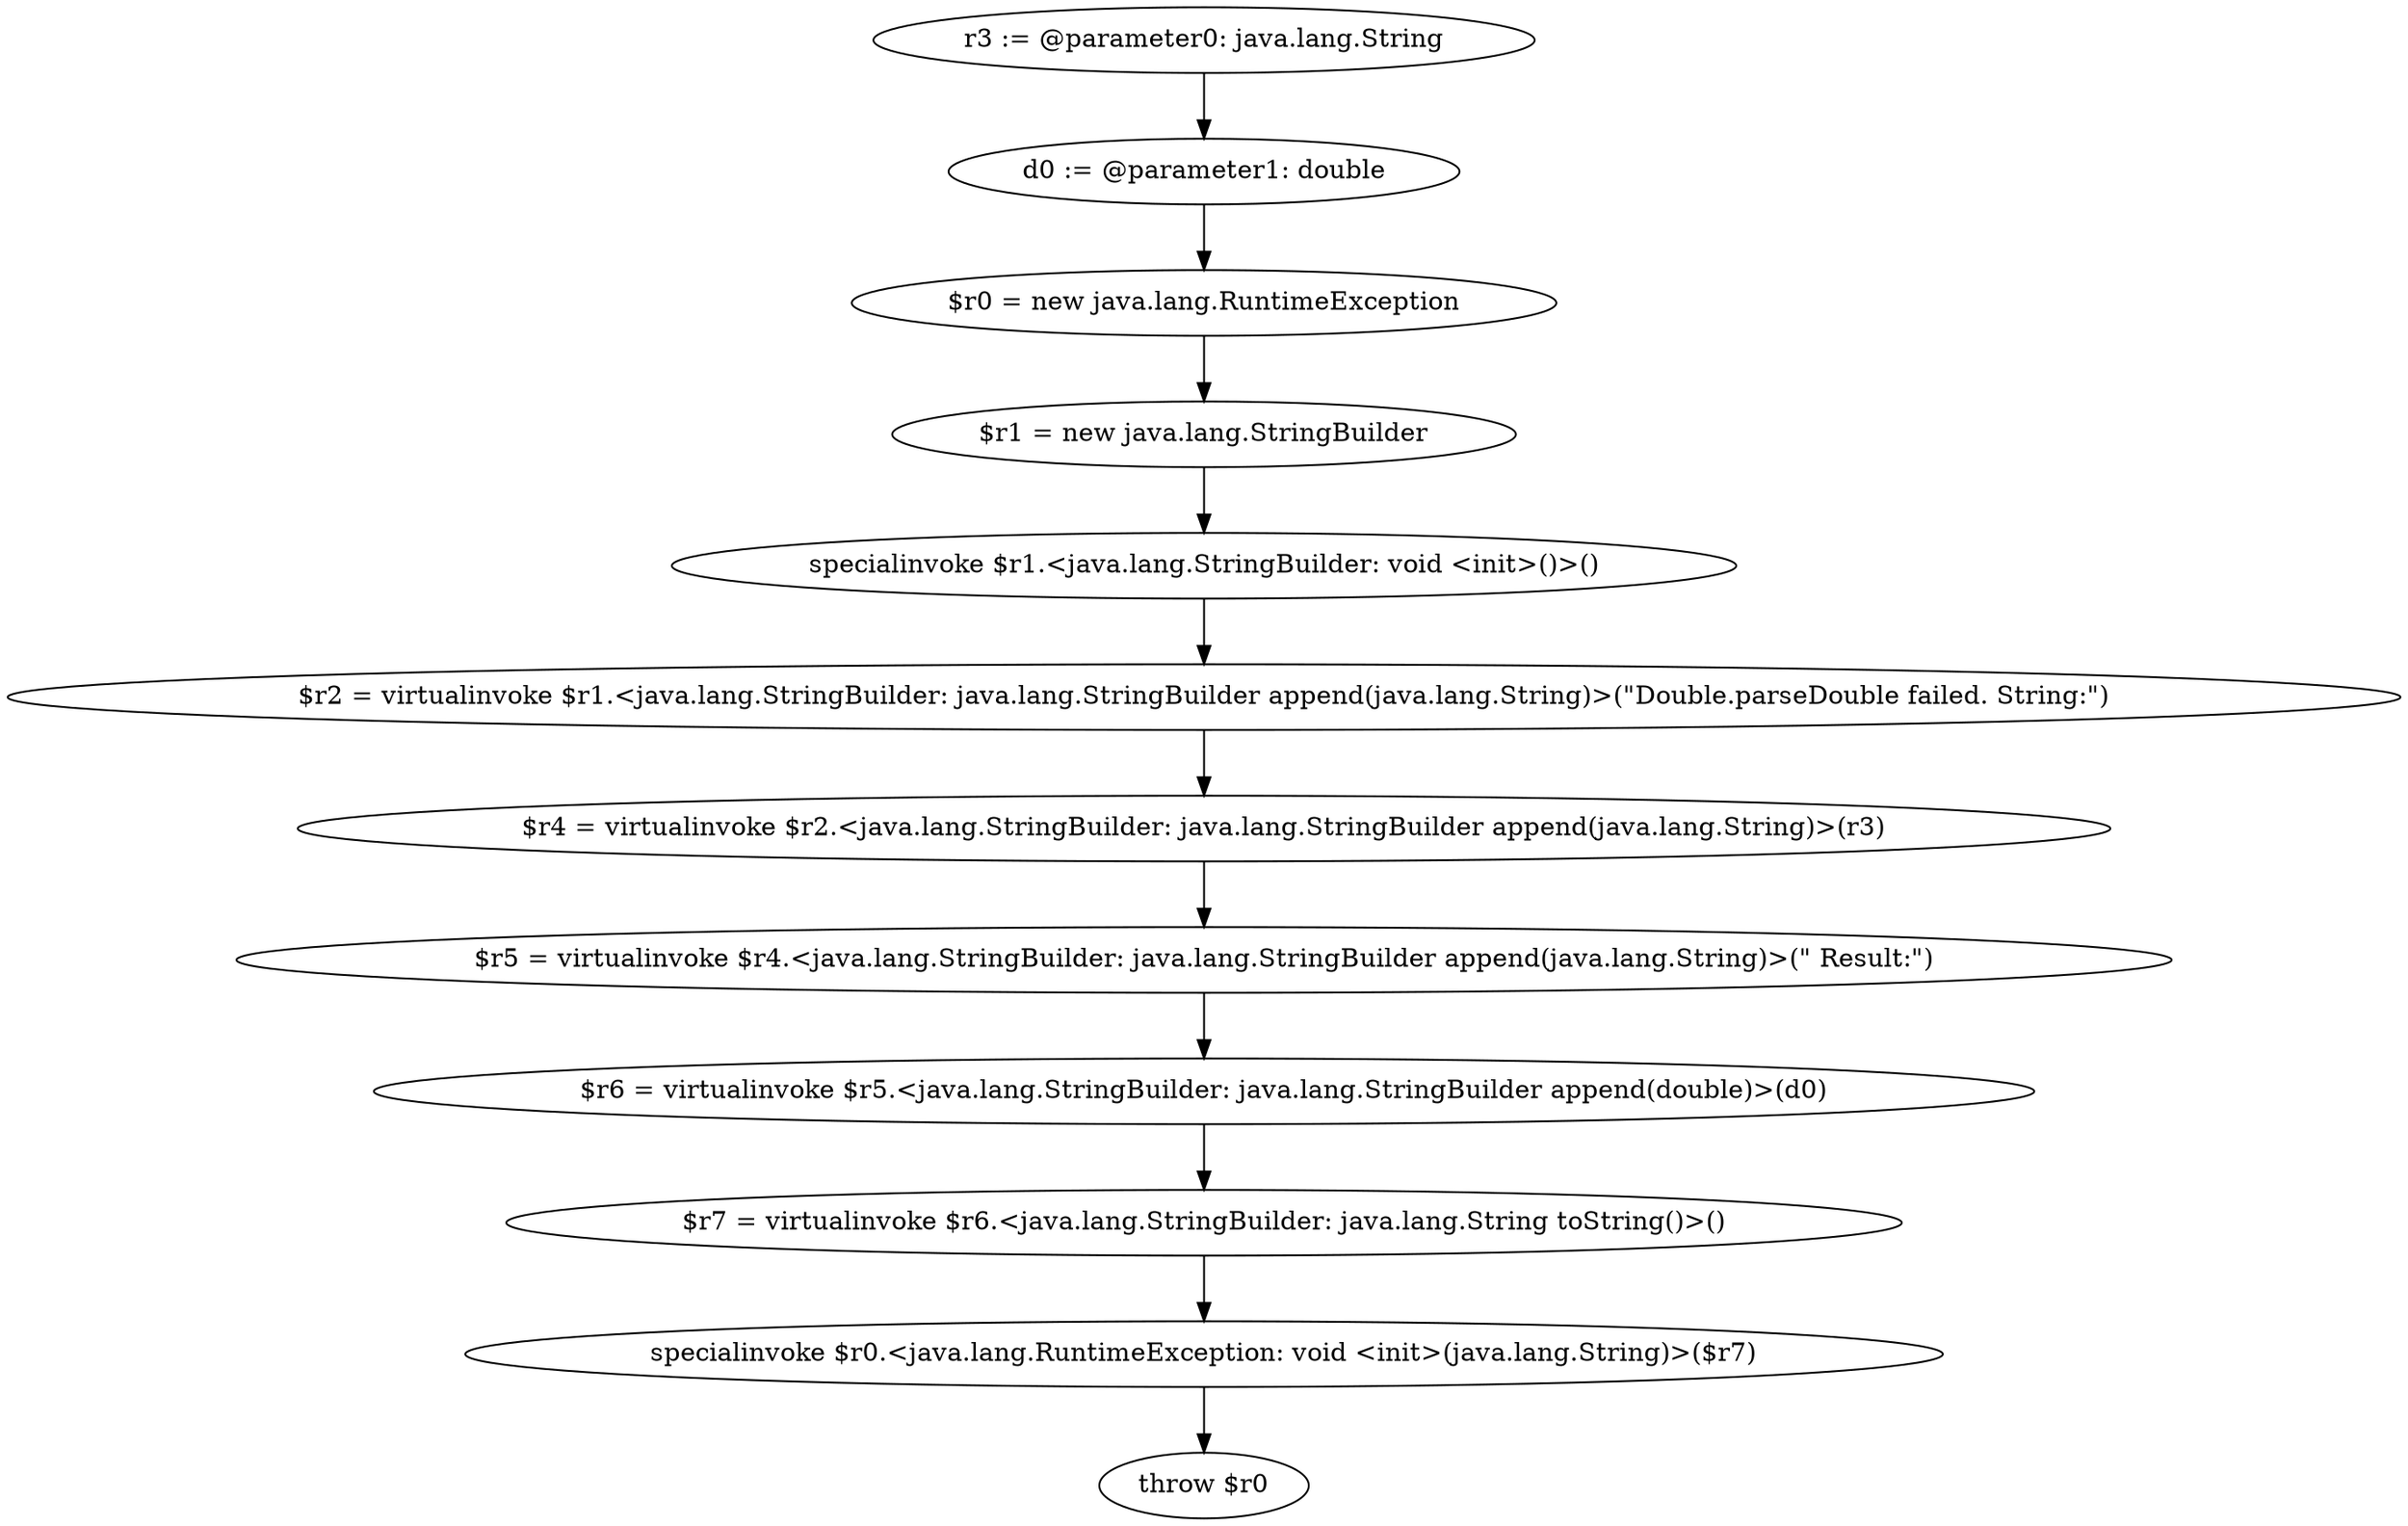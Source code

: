 digraph "unitGraph" {
    "r3 := @parameter0: java.lang.String"
    "d0 := @parameter1: double"
    "$r0 = new java.lang.RuntimeException"
    "$r1 = new java.lang.StringBuilder"
    "specialinvoke $r1.<java.lang.StringBuilder: void <init>()>()"
    "$r2 = virtualinvoke $r1.<java.lang.StringBuilder: java.lang.StringBuilder append(java.lang.String)>(\"Double.parseDouble failed. String:\")"
    "$r4 = virtualinvoke $r2.<java.lang.StringBuilder: java.lang.StringBuilder append(java.lang.String)>(r3)"
    "$r5 = virtualinvoke $r4.<java.lang.StringBuilder: java.lang.StringBuilder append(java.lang.String)>(\" Result:\")"
    "$r6 = virtualinvoke $r5.<java.lang.StringBuilder: java.lang.StringBuilder append(double)>(d0)"
    "$r7 = virtualinvoke $r6.<java.lang.StringBuilder: java.lang.String toString()>()"
    "specialinvoke $r0.<java.lang.RuntimeException: void <init>(java.lang.String)>($r7)"
    "throw $r0"
    "r3 := @parameter0: java.lang.String"->"d0 := @parameter1: double";
    "d0 := @parameter1: double"->"$r0 = new java.lang.RuntimeException";
    "$r0 = new java.lang.RuntimeException"->"$r1 = new java.lang.StringBuilder";
    "$r1 = new java.lang.StringBuilder"->"specialinvoke $r1.<java.lang.StringBuilder: void <init>()>()";
    "specialinvoke $r1.<java.lang.StringBuilder: void <init>()>()"->"$r2 = virtualinvoke $r1.<java.lang.StringBuilder: java.lang.StringBuilder append(java.lang.String)>(\"Double.parseDouble failed. String:\")";
    "$r2 = virtualinvoke $r1.<java.lang.StringBuilder: java.lang.StringBuilder append(java.lang.String)>(\"Double.parseDouble failed. String:\")"->"$r4 = virtualinvoke $r2.<java.lang.StringBuilder: java.lang.StringBuilder append(java.lang.String)>(r3)";
    "$r4 = virtualinvoke $r2.<java.lang.StringBuilder: java.lang.StringBuilder append(java.lang.String)>(r3)"->"$r5 = virtualinvoke $r4.<java.lang.StringBuilder: java.lang.StringBuilder append(java.lang.String)>(\" Result:\")";
    "$r5 = virtualinvoke $r4.<java.lang.StringBuilder: java.lang.StringBuilder append(java.lang.String)>(\" Result:\")"->"$r6 = virtualinvoke $r5.<java.lang.StringBuilder: java.lang.StringBuilder append(double)>(d0)";
    "$r6 = virtualinvoke $r5.<java.lang.StringBuilder: java.lang.StringBuilder append(double)>(d0)"->"$r7 = virtualinvoke $r6.<java.lang.StringBuilder: java.lang.String toString()>()";
    "$r7 = virtualinvoke $r6.<java.lang.StringBuilder: java.lang.String toString()>()"->"specialinvoke $r0.<java.lang.RuntimeException: void <init>(java.lang.String)>($r7)";
    "specialinvoke $r0.<java.lang.RuntimeException: void <init>(java.lang.String)>($r7)"->"throw $r0";
}
